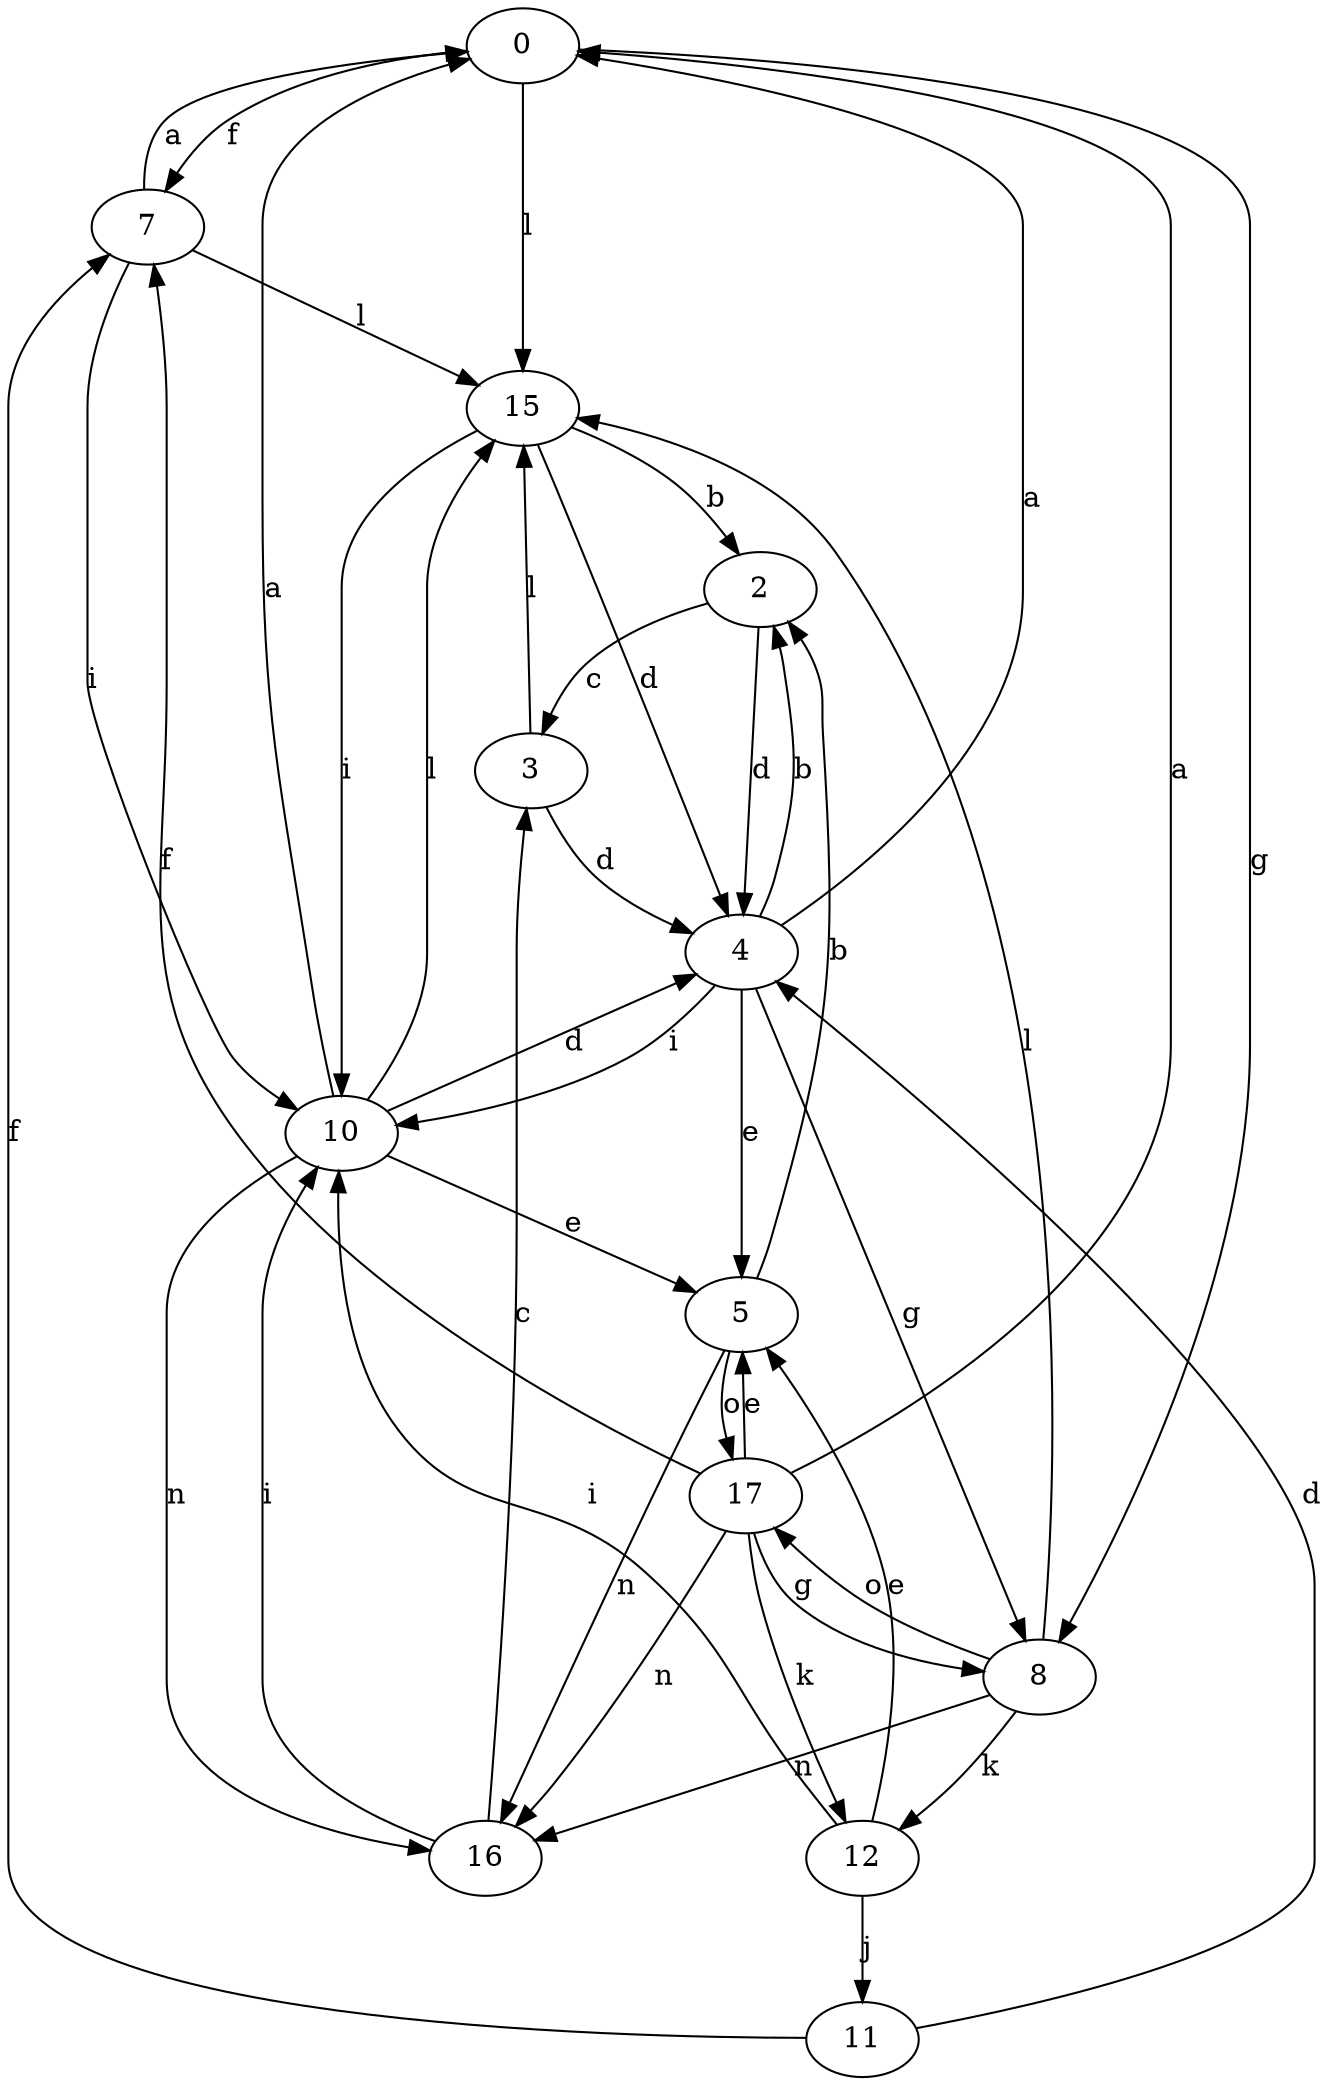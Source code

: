 strict digraph  {
0;
2;
3;
4;
5;
7;
8;
10;
11;
12;
15;
16;
17;
0 -> 7  [label=f];
0 -> 8  [label=g];
0 -> 15  [label=l];
2 -> 3  [label=c];
2 -> 4  [label=d];
3 -> 4  [label=d];
3 -> 15  [label=l];
4 -> 0  [label=a];
4 -> 2  [label=b];
4 -> 5  [label=e];
4 -> 8  [label=g];
4 -> 10  [label=i];
5 -> 2  [label=b];
5 -> 16  [label=n];
5 -> 17  [label=o];
7 -> 0  [label=a];
7 -> 10  [label=i];
7 -> 15  [label=l];
8 -> 12  [label=k];
8 -> 15  [label=l];
8 -> 16  [label=n];
8 -> 17  [label=o];
10 -> 0  [label=a];
10 -> 4  [label=d];
10 -> 5  [label=e];
10 -> 15  [label=l];
10 -> 16  [label=n];
11 -> 4  [label=d];
11 -> 7  [label=f];
12 -> 5  [label=e];
12 -> 10  [label=i];
12 -> 11  [label=j];
15 -> 2  [label=b];
15 -> 4  [label=d];
15 -> 10  [label=i];
16 -> 3  [label=c];
16 -> 10  [label=i];
17 -> 0  [label=a];
17 -> 5  [label=e];
17 -> 7  [label=f];
17 -> 8  [label=g];
17 -> 12  [label=k];
17 -> 16  [label=n];
}
